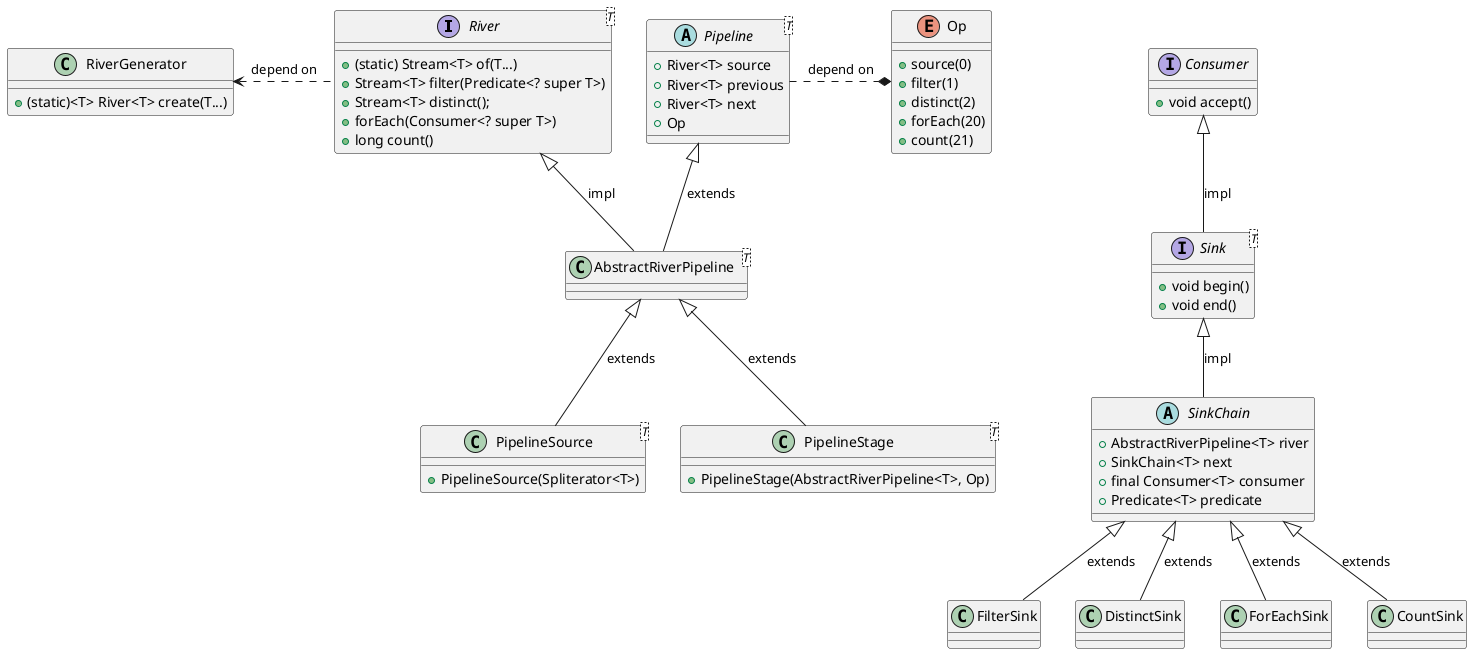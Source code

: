 @startuml

interface River<T>{
    + (static) Stream<T> of(T...)
    + Stream<T> filter(Predicate<? super T>)
    + Stream<T> distinct();
    + forEach(Consumer<? super T>)
    + long count()
}

class RiverGenerator{
    + (static)<T> River<T> create(T...)
}

River .left.> RiverGenerator : depend on

abstract Pipeline<T>{
    + River<T> source
    + River<T> previous
    + River<T> next
    + Op
}
Pipeline .* Op : depend on

class AbstractRiverPipeline<T>{}
River <|-- AbstractRiverPipeline : impl
Pipeline <|-- AbstractRiverPipeline : extends

class PipelineSource<T>{
    + PipelineSource(Spliterator<T>)
}
class PipelineStage<T>{
    + PipelineStage(AbstractRiverPipeline<T>, Op)
}
AbstractRiverPipeline<|-- PipelineSource : extends
AbstractRiverPipeline <|-- PipelineStage : extends

enum Op{
    + source(0)
    + filter(1)
    + distinct(2)
    + forEach(20)
    + count(21)
}

interface Consumer{
    + void accept()
}
interface Sink<T>{
    + void begin()
    + void end()
}
Consumer <|-- Sink : impl

abstract SinkChain{
    + AbstractRiverPipeline<T> river
    + SinkChain<T> next
    + final Consumer<T> consumer
    + Predicate<T> predicate
}
Sink <|-- SinkChain : impl

class FilterSink{}
class DistinctSink{}
class ForEachSink{}
class CountSink{}
SinkChain <|-- FilterSink : extends
SinkChain <|-- DistinctSink : extends
SinkChain <|-- ForEachSink : extends
SinkChain <|-- CountSink : extends

@enduml